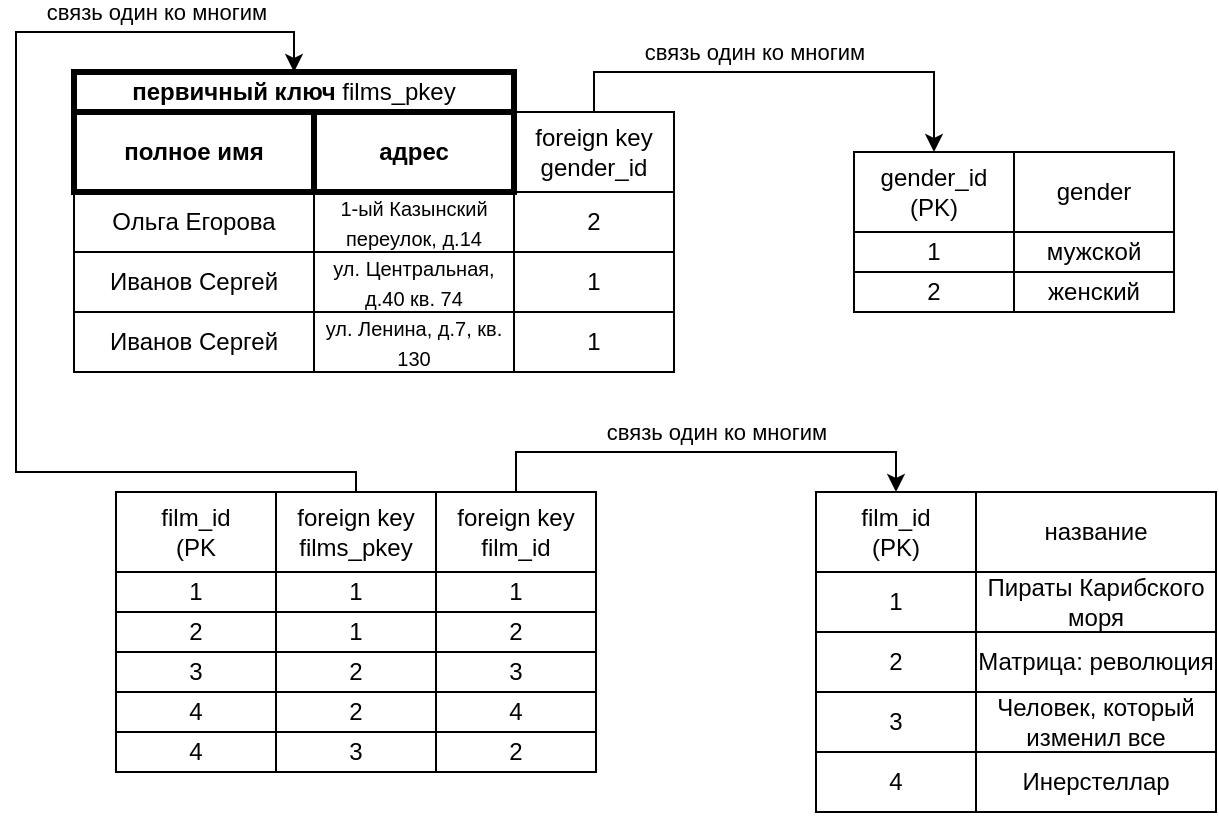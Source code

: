 <mxfile version="26.1.0">
  <diagram name="Page-1" id="dMaWaB902KZkXAHQsJe8">
    <mxGraphModel dx="819" dy="422" grid="1" gridSize="10" guides="1" tooltips="1" connect="1" arrows="1" fold="1" page="1" pageScale="1" pageWidth="827" pageHeight="1169" math="0" shadow="0">
      <root>
        <mxCell id="0" />
        <mxCell id="1" parent="0" />
        <mxCell id="WaCyH8LWcL7OSIg-5Jxt-22" value="gender_id (PK)" style="rounded=0;whiteSpace=wrap;html=1;" vertex="1" parent="1">
          <mxGeometry x="529" y="120" width="80" height="40" as="geometry" />
        </mxCell>
        <mxCell id="WaCyH8LWcL7OSIg-5Jxt-23" value="gender" style="rounded=0;whiteSpace=wrap;html=1;" vertex="1" parent="1">
          <mxGeometry x="609" y="120" width="80" height="40" as="geometry" />
        </mxCell>
        <mxCell id="WaCyH8LWcL7OSIg-5Jxt-24" value="1" style="rounded=0;whiteSpace=wrap;html=1;" vertex="1" parent="1">
          <mxGeometry x="529" y="160" width="80" height="20" as="geometry" />
        </mxCell>
        <mxCell id="WaCyH8LWcL7OSIg-5Jxt-25" value="2" style="rounded=0;whiteSpace=wrap;html=1;" vertex="1" parent="1">
          <mxGeometry x="529" y="180" width="80" height="20" as="geometry" />
        </mxCell>
        <mxCell id="WaCyH8LWcL7OSIg-5Jxt-26" value="мужской" style="rounded=0;whiteSpace=wrap;html=1;" vertex="1" parent="1">
          <mxGeometry x="609" y="160" width="80" height="20" as="geometry" />
        </mxCell>
        <mxCell id="WaCyH8LWcL7OSIg-5Jxt-27" value="женский" style="rounded=0;whiteSpace=wrap;html=1;" vertex="1" parent="1">
          <mxGeometry x="609" y="180" width="80" height="20" as="geometry" />
        </mxCell>
        <mxCell id="WaCyH8LWcL7OSIg-5Jxt-30" value="Ольга Егорова" style="rounded=0;whiteSpace=wrap;html=1;" vertex="1" parent="1">
          <mxGeometry x="139" y="140" width="120" height="30" as="geometry" />
        </mxCell>
        <mxCell id="WaCyH8LWcL7OSIg-5Jxt-31" value="Иванов Сергей" style="rounded=0;whiteSpace=wrap;html=1;" vertex="1" parent="1">
          <mxGeometry x="139" y="170" width="120" height="30" as="geometry" />
        </mxCell>
        <mxCell id="WaCyH8LWcL7OSIg-5Jxt-32" value="&lt;font style=&quot;font-size: 10px;&quot;&gt;1-ый Казынский переулок, д.14&lt;/font&gt;" style="rounded=0;whiteSpace=wrap;html=1;" vertex="1" parent="1">
          <mxGeometry x="259" y="140" width="100" height="30" as="geometry" />
        </mxCell>
        <mxCell id="WaCyH8LWcL7OSIg-5Jxt-34" value="Иванов Сергей" style="rounded=0;whiteSpace=wrap;html=1;" vertex="1" parent="1">
          <mxGeometry x="139" y="200" width="120" height="30" as="geometry" />
        </mxCell>
        <mxCell id="WaCyH8LWcL7OSIg-5Jxt-36" value="&lt;font style=&quot;font-size: 10px;&quot;&gt;ул. Центральная, д.40 кв. 74&lt;/font&gt;" style="rounded=0;whiteSpace=wrap;html=1;" vertex="1" parent="1">
          <mxGeometry x="259" y="170" width="100" height="30" as="geometry" />
        </mxCell>
        <mxCell id="WaCyH8LWcL7OSIg-5Jxt-37" value="&lt;font style=&quot;font-size: 10px;&quot;&gt;ул. Ленина, д.7, кв. 130&lt;/font&gt;" style="rounded=0;whiteSpace=wrap;html=1;" vertex="1" parent="1">
          <mxGeometry x="259" y="200" width="100" height="30" as="geometry" />
        </mxCell>
        <mxCell id="WaCyH8LWcL7OSIg-5Jxt-38" value="первичный ключ&amp;nbsp;&lt;span style=&quot;font-weight: 400;&quot;&gt;films_pkey&lt;/span&gt;" style="rounded=0;whiteSpace=wrap;html=1;strokeWidth=3;fontStyle=1" vertex="1" parent="1">
          <mxGeometry x="139" y="80" width="220" height="20" as="geometry" />
        </mxCell>
        <mxCell id="WaCyH8LWcL7OSIg-5Jxt-60" style="edgeStyle=orthogonalEdgeStyle;rounded=0;orthogonalLoop=1;jettySize=auto;html=1;exitX=0.5;exitY=0;exitDx=0;exitDy=0;entryX=0.5;entryY=0;entryDx=0;entryDy=0;" edge="1" parent="1" source="WaCyH8LWcL7OSIg-5Jxt-39" target="WaCyH8LWcL7OSIg-5Jxt-22">
          <mxGeometry relative="1" as="geometry" />
        </mxCell>
        <mxCell id="WaCyH8LWcL7OSIg-5Jxt-61" value="связь один ко многим" style="edgeLabel;html=1;align=center;verticalAlign=middle;resizable=0;points=[];" vertex="1" connectable="0" parent="WaCyH8LWcL7OSIg-5Jxt-60">
          <mxGeometry x="-0.416" y="1" relative="1" as="geometry">
            <mxPoint x="33" y="-9" as="offset" />
          </mxGeometry>
        </mxCell>
        <mxCell id="WaCyH8LWcL7OSIg-5Jxt-39" value="foreign key&lt;br&gt;gender_id" style="rounded=0;whiteSpace=wrap;html=1;" vertex="1" parent="1">
          <mxGeometry x="359" y="100" width="80" height="40" as="geometry" />
        </mxCell>
        <mxCell id="WaCyH8LWcL7OSIg-5Jxt-40" value="2" style="rounded=0;whiteSpace=wrap;html=1;" vertex="1" parent="1">
          <mxGeometry x="359" y="140" width="80" height="30" as="geometry" />
        </mxCell>
        <mxCell id="WaCyH8LWcL7OSIg-5Jxt-41" value="1" style="rounded=0;whiteSpace=wrap;html=1;" vertex="1" parent="1">
          <mxGeometry x="359" y="170" width="80" height="30" as="geometry" />
        </mxCell>
        <mxCell id="WaCyH8LWcL7OSIg-5Jxt-42" value="1" style="rounded=0;whiteSpace=wrap;html=1;" vertex="1" parent="1">
          <mxGeometry x="359" y="200" width="80" height="30" as="geometry" />
        </mxCell>
        <mxCell id="WaCyH8LWcL7OSIg-5Jxt-45" value="Пираты Карибского моря" style="rounded=0;whiteSpace=wrap;html=1;" vertex="1" parent="1">
          <mxGeometry x="590" y="330" width="120" height="30" as="geometry" />
        </mxCell>
        <mxCell id="WaCyH8LWcL7OSIg-5Jxt-46" value="Матрица: революция" style="rounded=0;whiteSpace=wrap;html=1;" vertex="1" parent="1">
          <mxGeometry x="590" y="360" width="120" height="30" as="geometry" />
        </mxCell>
        <mxCell id="WaCyH8LWcL7OSIg-5Jxt-48" value="Человек, который изменил все" style="rounded=0;whiteSpace=wrap;html=1;" vertex="1" parent="1">
          <mxGeometry x="590" y="390" width="120" height="30" as="geometry" />
        </mxCell>
        <mxCell id="WaCyH8LWcL7OSIg-5Jxt-52" value="film_id&lt;div&gt;(PK)&lt;/div&gt;" style="rounded=0;whiteSpace=wrap;html=1;" vertex="1" parent="1">
          <mxGeometry x="510" y="290" width="80" height="40" as="geometry" />
        </mxCell>
        <mxCell id="WaCyH8LWcL7OSIg-5Jxt-53" value="1" style="rounded=0;whiteSpace=wrap;html=1;" vertex="1" parent="1">
          <mxGeometry x="510" y="330" width="80" height="30" as="geometry" />
        </mxCell>
        <mxCell id="WaCyH8LWcL7OSIg-5Jxt-54" value="3" style="rounded=0;whiteSpace=wrap;html=1;" vertex="1" parent="1">
          <mxGeometry x="510" y="390" width="80" height="30" as="geometry" />
        </mxCell>
        <mxCell id="WaCyH8LWcL7OSIg-5Jxt-55" value="2" style="rounded=0;whiteSpace=wrap;html=1;" vertex="1" parent="1">
          <mxGeometry x="510" y="360" width="80" height="30" as="geometry" />
        </mxCell>
        <mxCell id="WaCyH8LWcL7OSIg-5Jxt-56" value="Инерстеллар" style="rounded=0;whiteSpace=wrap;html=1;" vertex="1" parent="1">
          <mxGeometry x="590" y="420" width="120" height="30" as="geometry" />
        </mxCell>
        <mxCell id="WaCyH8LWcL7OSIg-5Jxt-43" value="&lt;span style=&quot;font-weight: normal;&quot;&gt;название&lt;/span&gt;" style="rounded=0;whiteSpace=wrap;html=1;strokeWidth=1;fontStyle=1" vertex="1" parent="1">
          <mxGeometry x="590" y="290" width="120" height="40" as="geometry" />
        </mxCell>
        <mxCell id="WaCyH8LWcL7OSIg-5Jxt-28" value="&lt;b&gt;полное имя&lt;/b&gt;" style="rounded=0;whiteSpace=wrap;html=1;strokeWidth=3;" vertex="1" parent="1">
          <mxGeometry x="139" y="100" width="120" height="40" as="geometry" />
        </mxCell>
        <mxCell id="WaCyH8LWcL7OSIg-5Jxt-29" value="&lt;b&gt;адрес&lt;/b&gt;" style="rounded=0;whiteSpace=wrap;html=1;strokeWidth=3;" vertex="1" parent="1">
          <mxGeometry x="259" y="100" width="100" height="40" as="geometry" />
        </mxCell>
        <mxCell id="WaCyH8LWcL7OSIg-5Jxt-59" value="4" style="rounded=0;whiteSpace=wrap;html=1;" vertex="1" parent="1">
          <mxGeometry x="510" y="420" width="80" height="30" as="geometry" />
        </mxCell>
        <mxCell id="WaCyH8LWcL7OSIg-5Jxt-62" value="1" style="rounded=0;whiteSpace=wrap;html=1;" vertex="1" parent="1">
          <mxGeometry x="240" y="330" width="80" height="20" as="geometry" />
        </mxCell>
        <mxCell id="WaCyH8LWcL7OSIg-5Jxt-63" value="1" style="rounded=0;whiteSpace=wrap;html=1;" vertex="1" parent="1">
          <mxGeometry x="240" y="350" width="80" height="20" as="geometry" />
        </mxCell>
        <mxCell id="WaCyH8LWcL7OSIg-5Jxt-64" value="2" style="rounded=0;whiteSpace=wrap;html=1;" vertex="1" parent="1">
          <mxGeometry x="240" y="370" width="80" height="20" as="geometry" />
        </mxCell>
        <mxCell id="WaCyH8LWcL7OSIg-5Jxt-65" value="film_id&lt;div&gt;(PK&lt;/div&gt;" style="rounded=0;whiteSpace=wrap;html=1;" vertex="1" parent="1">
          <mxGeometry x="160" y="290" width="80" height="40" as="geometry" />
        </mxCell>
        <mxCell id="WaCyH8LWcL7OSIg-5Jxt-66" value="1" style="rounded=0;whiteSpace=wrap;html=1;" vertex="1" parent="1">
          <mxGeometry x="160" y="330" width="80" height="20" as="geometry" />
        </mxCell>
        <mxCell id="WaCyH8LWcL7OSIg-5Jxt-67" value="3" style="rounded=0;whiteSpace=wrap;html=1;" vertex="1" parent="1">
          <mxGeometry x="160" y="370" width="80" height="20" as="geometry" />
        </mxCell>
        <mxCell id="WaCyH8LWcL7OSIg-5Jxt-68" value="2" style="rounded=0;whiteSpace=wrap;html=1;" vertex="1" parent="1">
          <mxGeometry x="160" y="350" width="80" height="20" as="geometry" />
        </mxCell>
        <mxCell id="WaCyH8LWcL7OSIg-5Jxt-69" value="2" style="rounded=0;whiteSpace=wrap;html=1;" vertex="1" parent="1">
          <mxGeometry x="240" y="390" width="80" height="20" as="geometry" />
        </mxCell>
        <mxCell id="WaCyH8LWcL7OSIg-5Jxt-83" style="edgeStyle=orthogonalEdgeStyle;rounded=0;orthogonalLoop=1;jettySize=auto;html=1;exitX=0.5;exitY=0;exitDx=0;exitDy=0;entryX=0.5;entryY=0;entryDx=0;entryDy=0;" edge="1" parent="1" source="WaCyH8LWcL7OSIg-5Jxt-70" target="WaCyH8LWcL7OSIg-5Jxt-38">
          <mxGeometry relative="1" as="geometry">
            <Array as="points">
              <mxPoint x="280" y="280" />
              <mxPoint x="110" y="280" />
              <mxPoint x="110" y="60" />
              <mxPoint x="249" y="60" />
            </Array>
          </mxGeometry>
        </mxCell>
        <mxCell id="WaCyH8LWcL7OSIg-5Jxt-70" value="&lt;span style=&quot;font-weight: 400;&quot;&gt;foreign key&lt;/span&gt;&lt;br style=&quot;font-weight: 400;&quot;&gt;&lt;span style=&quot;font-weight: 400;&quot;&gt;films_pkey&lt;/span&gt;" style="rounded=0;whiteSpace=wrap;html=1;strokeWidth=1;fontStyle=1" vertex="1" parent="1">
          <mxGeometry x="240" y="290" width="80" height="40" as="geometry" />
        </mxCell>
        <mxCell id="WaCyH8LWcL7OSIg-5Jxt-71" value="4" style="rounded=0;whiteSpace=wrap;html=1;" vertex="1" parent="1">
          <mxGeometry x="160" y="390" width="80" height="20" as="geometry" />
        </mxCell>
        <mxCell id="WaCyH8LWcL7OSIg-5Jxt-81" style="edgeStyle=orthogonalEdgeStyle;rounded=0;orthogonalLoop=1;jettySize=auto;html=1;exitX=0.5;exitY=0;exitDx=0;exitDy=0;entryX=0.5;entryY=0;entryDx=0;entryDy=0;" edge="1" parent="1" source="WaCyH8LWcL7OSIg-5Jxt-72" target="WaCyH8LWcL7OSIg-5Jxt-52">
          <mxGeometry relative="1" as="geometry" />
        </mxCell>
        <mxCell id="WaCyH8LWcL7OSIg-5Jxt-72" value="&lt;span style=&quot;font-weight: 400;&quot;&gt;foreign key&lt;/span&gt;&lt;br style=&quot;font-weight: 400;&quot;&gt;&lt;span style=&quot;font-weight: 400;&quot;&gt;film_id&lt;/span&gt;" style="rounded=0;whiteSpace=wrap;html=1;strokeWidth=1;fontStyle=1" vertex="1" parent="1">
          <mxGeometry x="320" y="290" width="80" height="40" as="geometry" />
        </mxCell>
        <mxCell id="WaCyH8LWcL7OSIg-5Jxt-74" value="4" style="rounded=0;whiteSpace=wrap;html=1;" vertex="1" parent="1">
          <mxGeometry x="160" y="410" width="80" height="20" as="geometry" />
        </mxCell>
        <mxCell id="WaCyH8LWcL7OSIg-5Jxt-75" value="3" style="rounded=0;whiteSpace=wrap;html=1;" vertex="1" parent="1">
          <mxGeometry x="240" y="410" width="80" height="20" as="geometry" />
        </mxCell>
        <mxCell id="WaCyH8LWcL7OSIg-5Jxt-76" value="1" style="rounded=0;whiteSpace=wrap;html=1;" vertex="1" parent="1">
          <mxGeometry x="320" y="330" width="80" height="20" as="geometry" />
        </mxCell>
        <mxCell id="WaCyH8LWcL7OSIg-5Jxt-77" value="2" style="rounded=0;whiteSpace=wrap;html=1;" vertex="1" parent="1">
          <mxGeometry x="320" y="350" width="80" height="20" as="geometry" />
        </mxCell>
        <mxCell id="WaCyH8LWcL7OSIg-5Jxt-78" value="3" style="rounded=0;whiteSpace=wrap;html=1;" vertex="1" parent="1">
          <mxGeometry x="320" y="370" width="80" height="20" as="geometry" />
        </mxCell>
        <mxCell id="WaCyH8LWcL7OSIg-5Jxt-79" value="4" style="rounded=0;whiteSpace=wrap;html=1;" vertex="1" parent="1">
          <mxGeometry x="320" y="390" width="80" height="20" as="geometry" />
        </mxCell>
        <mxCell id="WaCyH8LWcL7OSIg-5Jxt-80" value="2" style="rounded=0;whiteSpace=wrap;html=1;" vertex="1" parent="1">
          <mxGeometry x="320" y="410" width="80" height="20" as="geometry" />
        </mxCell>
        <mxCell id="WaCyH8LWcL7OSIg-5Jxt-82" value="связь один ко многим" style="edgeLabel;html=1;align=center;verticalAlign=middle;resizable=0;points=[];" vertex="1" connectable="0" parent="1">
          <mxGeometry x="459.999" y="260" as="geometry" />
        </mxCell>
        <mxCell id="WaCyH8LWcL7OSIg-5Jxt-84" value="связь один ко многим" style="edgeLabel;html=1;align=center;verticalAlign=middle;resizable=0;points=[];" vertex="1" connectable="0" parent="1">
          <mxGeometry x="179.999" y="50" as="geometry" />
        </mxCell>
      </root>
    </mxGraphModel>
  </diagram>
</mxfile>
